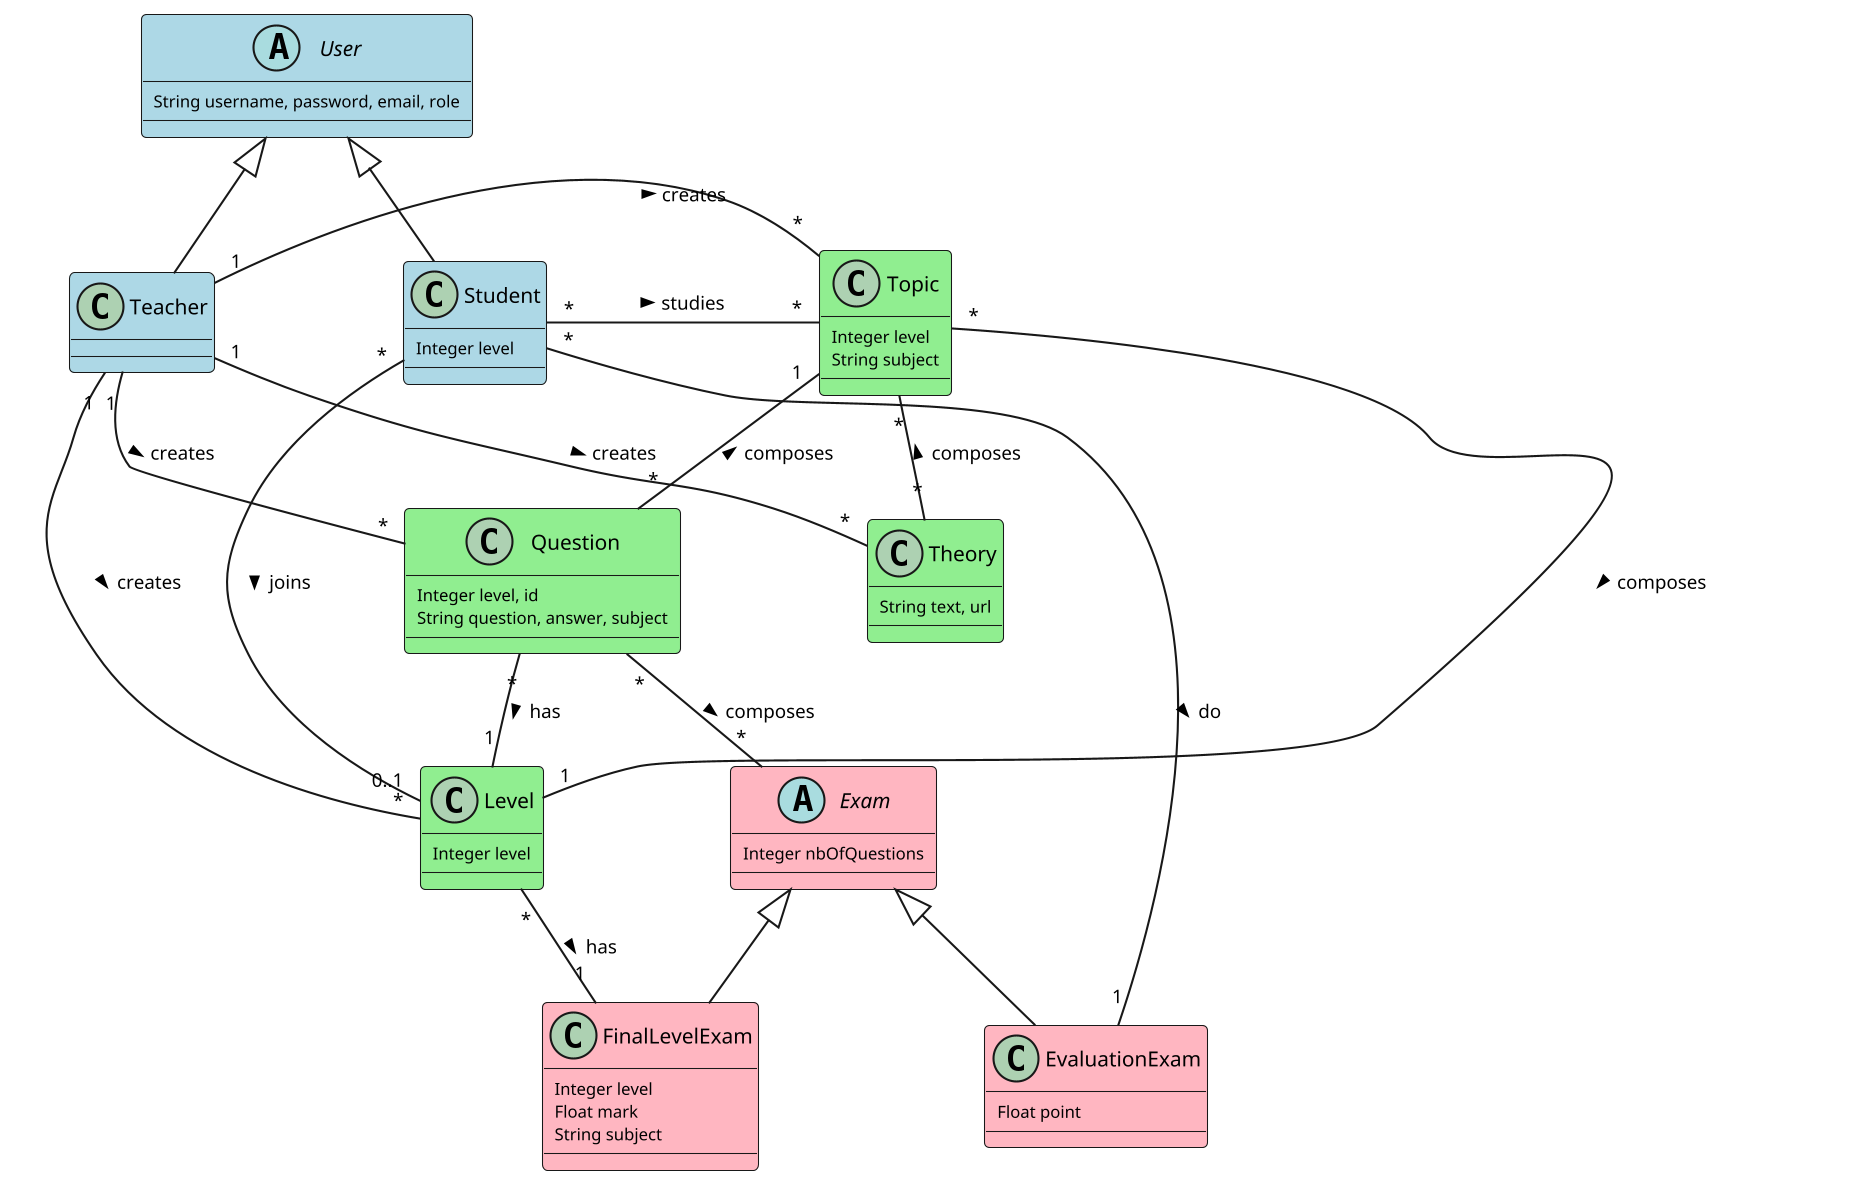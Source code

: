 @startuml
skinparam dpi 200
skinparam classAttributeFontSize 8
skinparam classArrowFontSize 9
skinparam classFontSize 10
skinparam nodesep 90
skinparam ranksep 40
hide stereotype
skinparam class {
	BackgroundColor White
	BackgroundColor<<Exam>> LightPink
	BackgroundColor<<User>> LightBlue
	BackgroundColor<<Level>> LightGreen
}

abstract class User <<User>> {
    String username, password, email, role
}

class Teacher <<User>> extends User {
}

class Student <<User>> extends User {
    Integer level
}



abstract class Exam <<Exam>> {
    Integer nbOfQuestions
}

class EvaluationExam <<Exam>> extends Exam {
    Float point
}

class FinalLevelExam <<Exam>> extends Exam {
     Integer level
     Float mark
     String subject
}

class Theory <<Level>> {
    String text, url
}

class Level <<Level>> {
    Integer level
}

class Topic <<Level>> {
    Integer level
    String subject
}

class Question <<Level>> {
    Integer level, id
    String question, answer, subject
}

EvaluationExam "1" -left- "*" Student: do <
FinalLevelExam "1" -left- "*" Level: has <
Topic "*" -left- "*" Student: studies <
Level "0..1" -left- "*" Student: joins <

Level "*" -left- "1" Teacher: creates <
Topic "*" -left- "1" Teacher: creates <
Question "*" -left- "1" Teacher: creates <
Theory "*" -left- "1" Teacher: creates <

Question "*" -up- "1" Topic: composes >
Theory "*" -up- "*" Topic: composes >
Level "1" -up- "*" Topic: composes <
Level "1" -up- "*" Question: has <

Question "*" -- "*" Exam: composes >
@enduml